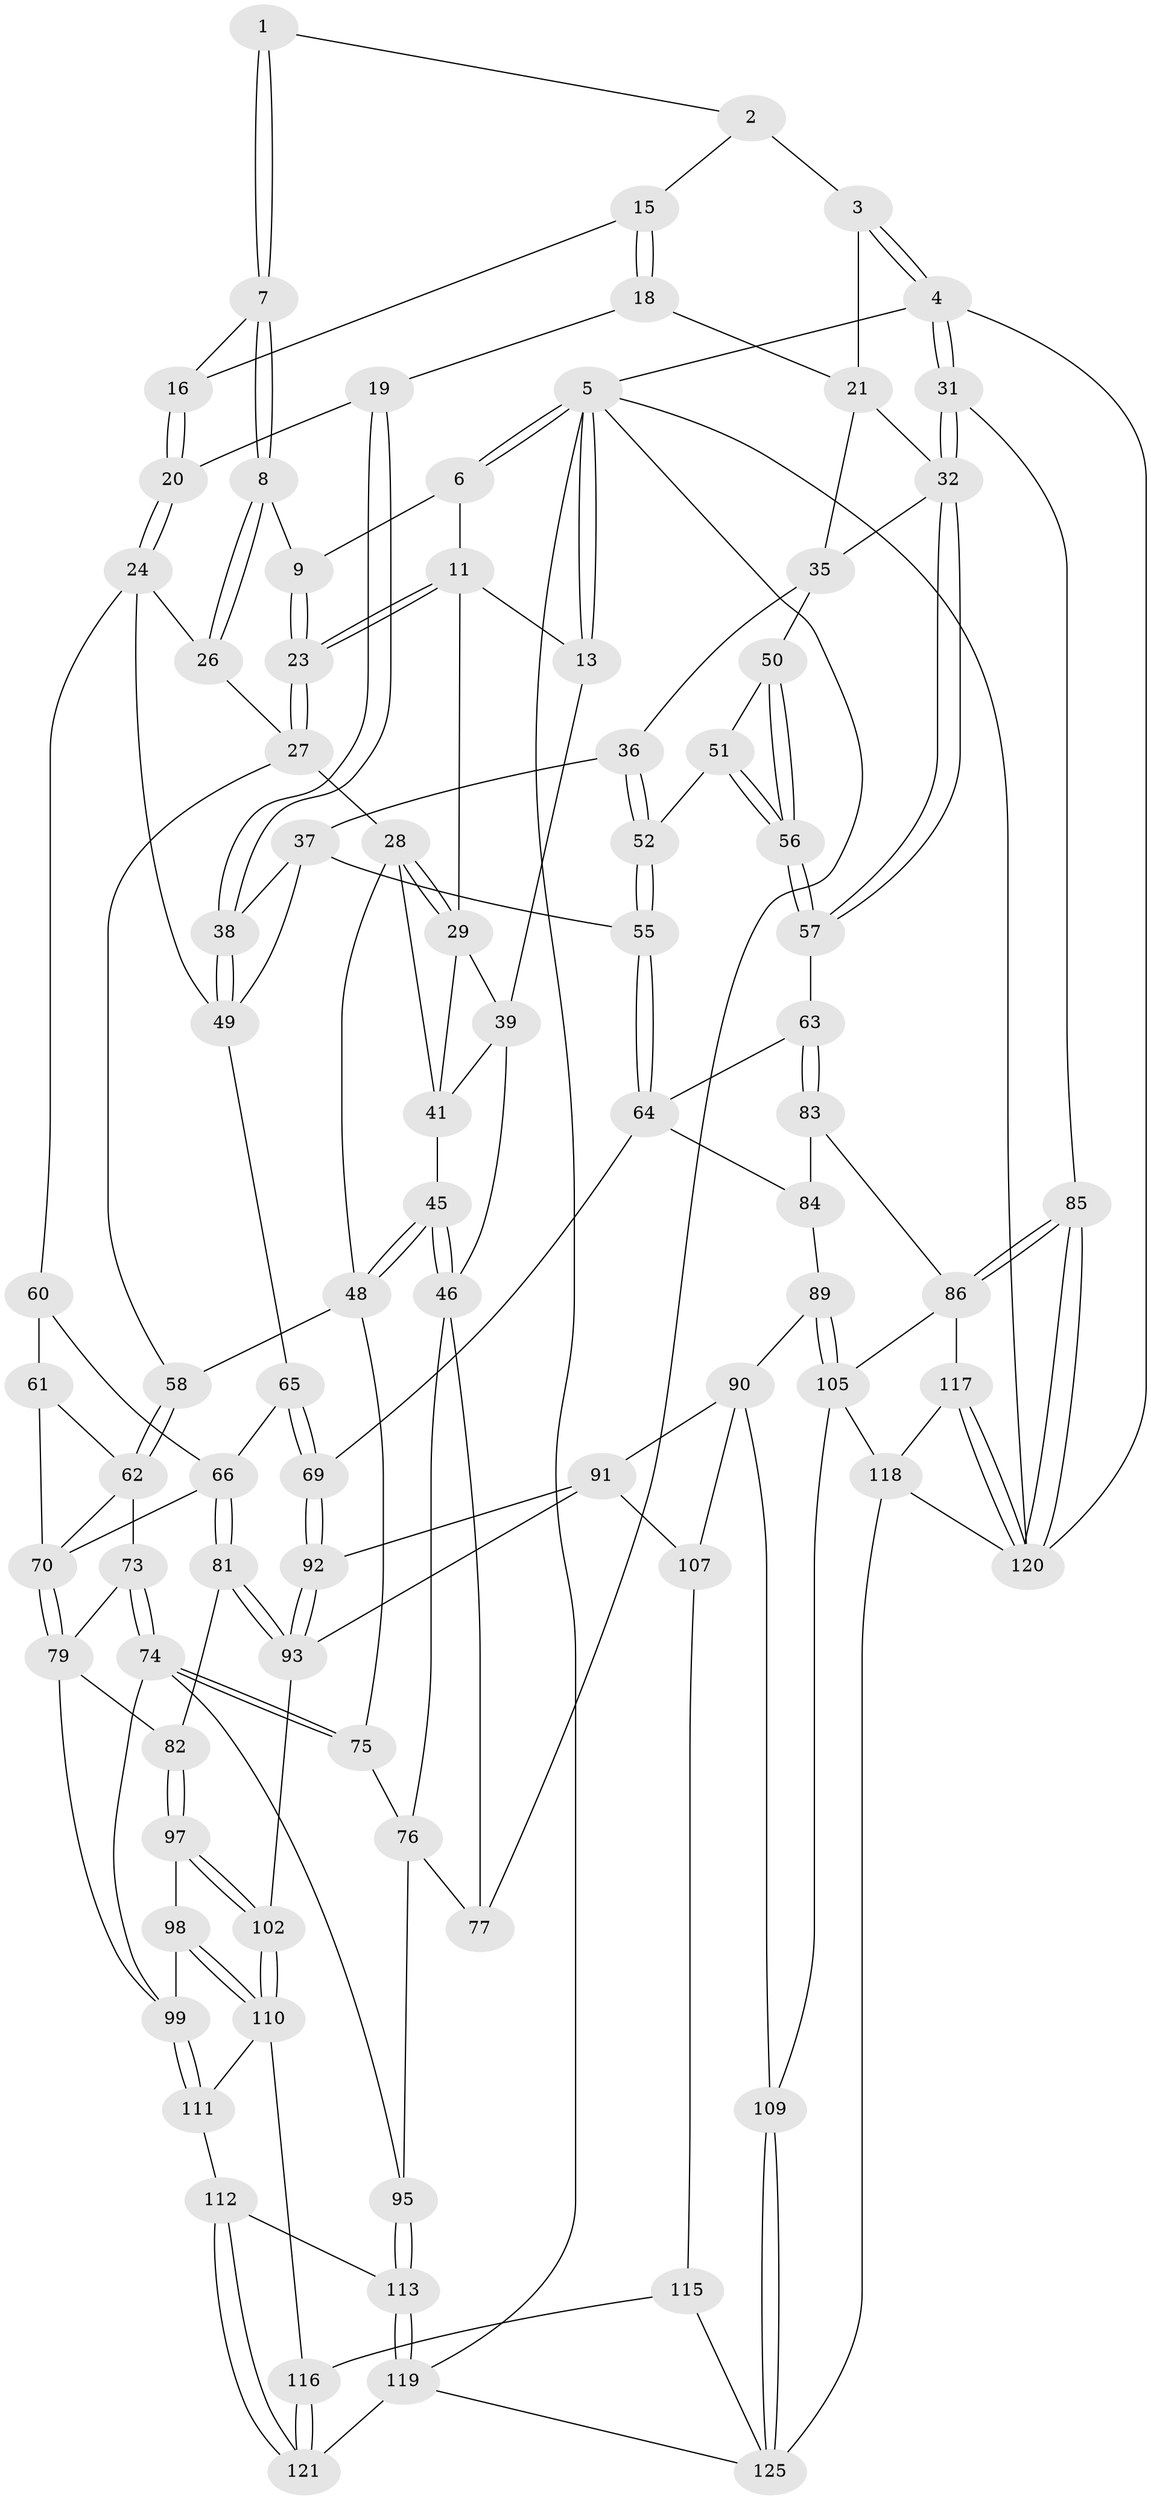 // original degree distribution, {3: 0.015873015873015872, 4: 0.24603174603174602, 6: 0.23015873015873015, 5: 0.5079365079365079}
// Generated by graph-tools (version 1.1) at 2025/11/02/27/25 16:11:58]
// undirected, 88 vertices, 200 edges
graph export_dot {
graph [start="1"]
  node [color=gray90,style=filled];
  1 [pos="+0.3426292841627428+0"];
  2 [pos="+0.6590629960070751+0",super="+14"];
  3 [pos="+1+0",super="+17"];
  4 [pos="+1+0"];
  5 [pos="+0+0",super="+78"];
  6 [pos="+0.12082375090087501+0",super="+10"];
  7 [pos="+0.36427204398331486+0.12681989119018666"];
  8 [pos="+0.3465308533975556+0.1442438091581116"];
  9 [pos="+0.2937540778976229+0.13596931626159867"];
  11 [pos="+0.13123675684537237+0.1546859267418066",super="+12"];
  13 [pos="+0+0"];
  15 [pos="+0.6388789590965605+0"];
  16 [pos="+0.41216568265083714+0.11738636498179686"];
  18 [pos="+0.6363757004020149+0.08999491629785067"];
  19 [pos="+0.6154168095034649+0.13400582438460615"];
  20 [pos="+0.5269139952528504+0.2306172363755835"];
  21 [pos="+0.911526326654581+0.16852581763546148",super="+22"];
  23 [pos="+0.20067122208516242+0.19284012889209862"];
  24 [pos="+0.49669791290221144+0.29884165816428976",super="+25"];
  26 [pos="+0.3755668013453511+0.2888652246192652"];
  27 [pos="+0.20630254878953544+0.2884564822386168",super="+34"];
  28 [pos="+0.14495295689513935+0.2866884466962299",super="+43"];
  29 [pos="+0.09335780851002234+0.25221998910068805",super="+30"];
  31 [pos="+1+0.33180575331755024"];
  32 [pos="+1+0.33187078907380163",super="+33"];
  35 [pos="+0.7498065600316508+0.27189588439049045",super="+44"];
  36 [pos="+0.7302308819401265+0.2860553049404869"];
  37 [pos="+0.7278869111095763+0.2876495754972087",super="+53"];
  38 [pos="+0.6513535137801545+0.2804728463620419"];
  39 [pos="+0+0.08863207759133791",super="+40"];
  41 [pos="+0.07377125466734998+0.268137647004492",super="+42"];
  45 [pos="+0.005157695902116052+0.4045796331460574"];
  46 [pos="+0+0.46923821648133845",super="+47"];
  48 [pos="+0.05709786931538188+0.4001672140225448",super="+59"];
  49 [pos="+0.5880047626944489+0.3530649494222872",super="+54"];
  50 [pos="+0.7858396732017617+0.31173198160946575"];
  51 [pos="+0.7886139435291537+0.38079430396063935"];
  52 [pos="+0.7681145236962936+0.38855848528620257"];
  55 [pos="+0.7370939245975999+0.40175887469979493"];
  56 [pos="+0.945888306221505+0.4413379340169793"];
  57 [pos="+0.9572244158635844+0.4458818400864576"];
  58 [pos="+0.20589221515044767+0.3947255458588839"];
  60 [pos="+0.41763892662030927+0.33623224397157847"];
  61 [pos="+0.3412315897344775+0.41129184688773035"];
  62 [pos="+0.23229549652587028+0.4386374561328165",super="+72"];
  63 [pos="+0.9414456158552533+0.4622811287005564"];
  64 [pos="+0.7497986716882569+0.4656121088442263",super="+68"];
  65 [pos="+0.5943196282514264+0.5202105471651912"];
  66 [pos="+0.5447234819499182+0.5416683517020366",super="+67"];
  69 [pos="+0.6904246288869956+0.5596625221687187"];
  70 [pos="+0.3698949123424025+0.5181626928631462",super="+71"];
  73 [pos="+0.21423793679052144+0.5901164475277527"];
  74 [pos="+0.20300480909889612+0.5990228280440284",super="+94"];
  75 [pos="+0.15071738183461164+0.5789363277579906"];
  76 [pos="+0.10478634415391495+0.5775641217399452",super="+96"];
  77 [pos="+0+0.7734468150082342"];
  79 [pos="+0.45325965013522646+0.5893214530838818",super="+80"];
  81 [pos="+0.5113468079132432+0.581841636890244"];
  82 [pos="+0.481185720752379+0.589827671425069"];
  83 [pos="+0.9015335957021904+0.5279021919802048",super="+87"];
  84 [pos="+0.7879873112086365+0.5644652226143899",super="+88"];
  85 [pos="+1+0.7997528120761193"];
  86 [pos="+1+0.7610171441082668",super="+104"];
  89 [pos="+0.8022728086244366+0.7102880910319901"];
  90 [pos="+0.7567744006142291+0.7070901445343726",super="+106"];
  91 [pos="+0.7065763185212302+0.6519313243102612",super="+103"];
  92 [pos="+0.6991274777135847+0.6317334112760989"];
  93 [pos="+0.560447932710181+0.6968910377882989",super="+101"];
  95 [pos="+0.18551800089404755+0.7562378330380425"];
  97 [pos="+0.4491458447738918+0.7144472606776694"];
  98 [pos="+0.37777029425938913+0.7364394887979882"];
  99 [pos="+0.37300308591468573+0.7346510861513573",super="+100"];
  102 [pos="+0.5020946473573195+0.7679376246734964"];
  105 [pos="+0.8398414209931164+0.768332645670336",super="+108"];
  107 [pos="+0.6282707720857912+0.8476625162304559"];
  109 [pos="+0.6844382000621968+0.9213904078513439"];
  110 [pos="+0.4401540623555916+0.8089651815694309",super="+114"];
  111 [pos="+0.28247191981228237+0.7913662014949063"];
  112 [pos="+0.2395341786886094+0.794238183434826"];
  113 [pos="+0.20091469447534954+0.7859604492310448"];
  115 [pos="+0.48619699403848954+0.8912345207416931"];
  116 [pos="+0.420963850088401+0.8859561929993394"];
  117 [pos="+0.8801812235861791+0.8885069090628933"];
  118 [pos="+0.8433412266000426+0.8923012835730498",super="+124"];
  119 [pos="+0+1",super="+122"];
  120 [pos="+1+1",super="+123"];
  121 [pos="+0.3654995415022471+1"];
  125 [pos="+0.6596709171586095+1",super="+126"];
  1 -- 2;
  1 -- 7;
  1 -- 7;
  2 -- 3 [weight=2];
  2 -- 15;
  3 -- 4;
  3 -- 4;
  3 -- 21;
  4 -- 5;
  4 -- 31;
  4 -- 31;
  4 -- 120;
  5 -- 6;
  5 -- 6;
  5 -- 13;
  5 -- 13;
  5 -- 77;
  5 -- 119;
  5 -- 120;
  6 -- 9;
  6 -- 11;
  7 -- 8;
  7 -- 8;
  7 -- 16;
  8 -- 9;
  8 -- 26;
  8 -- 26;
  9 -- 23;
  9 -- 23;
  11 -- 23;
  11 -- 23;
  11 -- 13;
  11 -- 29;
  13 -- 39;
  15 -- 16;
  15 -- 18;
  15 -- 18;
  16 -- 20;
  16 -- 20;
  18 -- 19;
  18 -- 21;
  19 -- 20;
  19 -- 38;
  19 -- 38;
  20 -- 24;
  20 -- 24;
  21 -- 32;
  21 -- 35;
  23 -- 27;
  23 -- 27;
  24 -- 49;
  24 -- 26;
  24 -- 60;
  26 -- 27;
  27 -- 28;
  27 -- 58;
  28 -- 29;
  28 -- 29;
  28 -- 48;
  28 -- 41;
  29 -- 41;
  29 -- 39;
  31 -- 32;
  31 -- 32;
  31 -- 85;
  32 -- 57;
  32 -- 57;
  32 -- 35;
  35 -- 36;
  35 -- 50;
  36 -- 37;
  36 -- 52;
  36 -- 52;
  37 -- 38;
  37 -- 55;
  37 -- 49;
  38 -- 49;
  38 -- 49;
  39 -- 46;
  39 -- 41;
  41 -- 45;
  45 -- 46;
  45 -- 46;
  45 -- 48;
  45 -- 48;
  46 -- 76;
  46 -- 77;
  48 -- 58;
  48 -- 75;
  49 -- 65;
  50 -- 51;
  50 -- 56;
  50 -- 56;
  51 -- 52;
  51 -- 56;
  51 -- 56;
  52 -- 55;
  52 -- 55;
  55 -- 64;
  55 -- 64;
  56 -- 57;
  56 -- 57;
  57 -- 63;
  58 -- 62;
  58 -- 62;
  60 -- 61;
  60 -- 66;
  61 -- 62;
  61 -- 70;
  62 -- 73;
  62 -- 70;
  63 -- 64;
  63 -- 83;
  63 -- 83;
  64 -- 84;
  64 -- 69;
  65 -- 66;
  65 -- 69;
  65 -- 69;
  66 -- 81;
  66 -- 81;
  66 -- 70;
  69 -- 92;
  69 -- 92;
  70 -- 79;
  70 -- 79;
  73 -- 74;
  73 -- 74;
  73 -- 79;
  74 -- 75;
  74 -- 75;
  74 -- 99;
  74 -- 95;
  75 -- 76;
  76 -- 77;
  76 -- 95;
  79 -- 82;
  79 -- 99;
  81 -- 82;
  81 -- 93;
  81 -- 93;
  82 -- 97;
  82 -- 97;
  83 -- 84 [weight=2];
  83 -- 86;
  84 -- 89;
  85 -- 86;
  85 -- 86;
  85 -- 120;
  85 -- 120;
  86 -- 105;
  86 -- 117;
  89 -- 90;
  89 -- 105;
  89 -- 105;
  90 -- 91;
  90 -- 107;
  90 -- 109;
  91 -- 92;
  91 -- 107;
  91 -- 93;
  92 -- 93;
  92 -- 93;
  93 -- 102;
  95 -- 113;
  95 -- 113;
  97 -- 98;
  97 -- 102;
  97 -- 102;
  98 -- 99;
  98 -- 110;
  98 -- 110;
  99 -- 111;
  99 -- 111;
  102 -- 110;
  102 -- 110;
  105 -- 109;
  105 -- 118;
  107 -- 115;
  109 -- 125;
  109 -- 125;
  110 -- 116;
  110 -- 111;
  111 -- 112;
  112 -- 113;
  112 -- 121;
  112 -- 121;
  113 -- 119;
  113 -- 119;
  115 -- 116;
  115 -- 125;
  116 -- 121;
  116 -- 121;
  117 -- 118;
  117 -- 120;
  117 -- 120;
  118 -- 120;
  118 -- 125;
  119 -- 121;
  119 -- 125;
}
